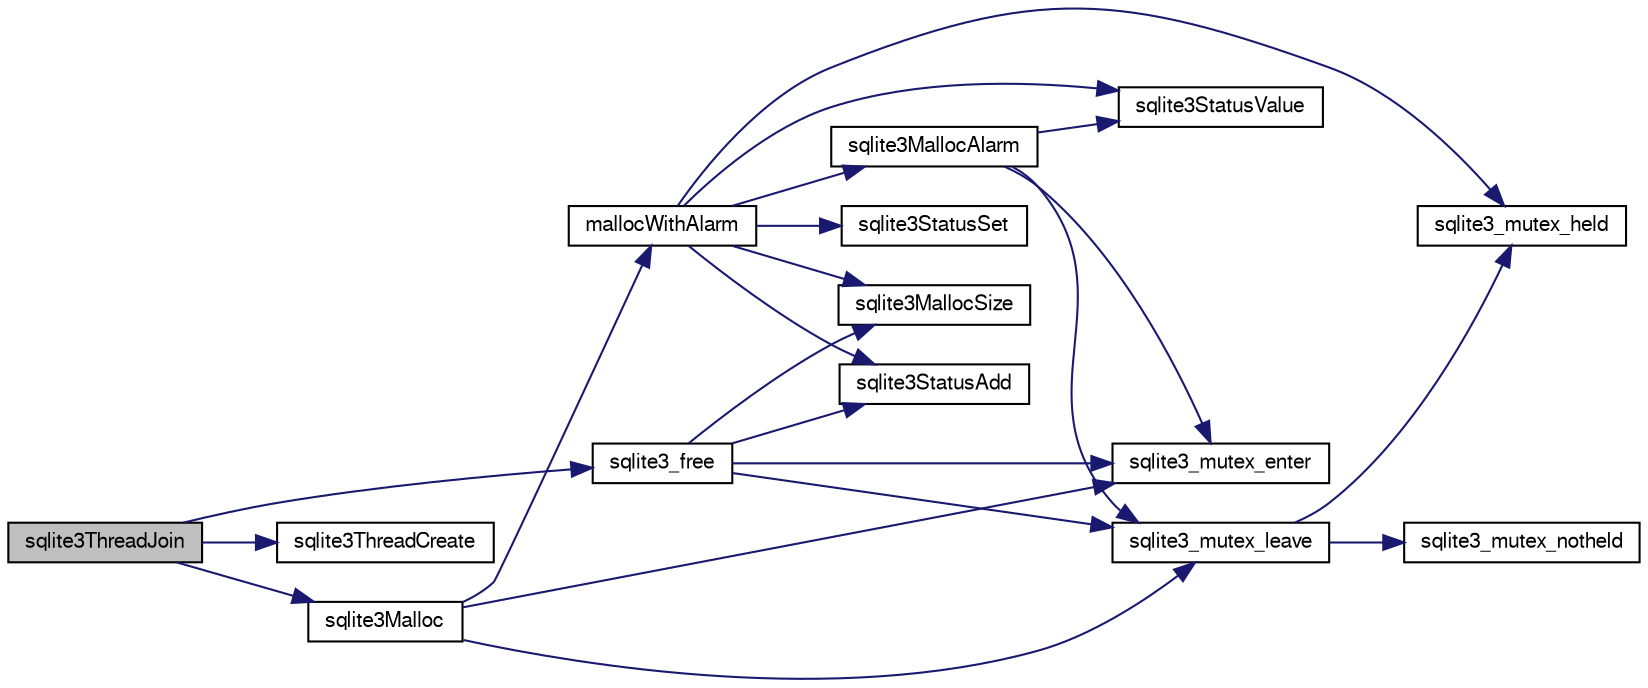 digraph "sqlite3ThreadJoin"
{
  edge [fontname="FreeSans",fontsize="10",labelfontname="FreeSans",labelfontsize="10"];
  node [fontname="FreeSans",fontsize="10",shape=record];
  rankdir="LR";
  Node722521 [label="sqlite3ThreadJoin",height=0.2,width=0.4,color="black", fillcolor="grey75", style="filled", fontcolor="black"];
  Node722521 -> Node722522 [color="midnightblue",fontsize="10",style="solid",fontname="FreeSans"];
  Node722522 [label="sqlite3_free",height=0.2,width=0.4,color="black", fillcolor="white", style="filled",URL="$sqlite3_8c.html#a6552349e36a8a691af5487999ab09519"];
  Node722522 -> Node722523 [color="midnightblue",fontsize="10",style="solid",fontname="FreeSans"];
  Node722523 [label="sqlite3_mutex_enter",height=0.2,width=0.4,color="black", fillcolor="white", style="filled",URL="$sqlite3_8c.html#a1c12cde690bd89f104de5cbad12a6bf5"];
  Node722522 -> Node722524 [color="midnightblue",fontsize="10",style="solid",fontname="FreeSans"];
  Node722524 [label="sqlite3StatusAdd",height=0.2,width=0.4,color="black", fillcolor="white", style="filled",URL="$sqlite3_8c.html#afa029f93586aeab4cc85360905dae9cd"];
  Node722522 -> Node722525 [color="midnightblue",fontsize="10",style="solid",fontname="FreeSans"];
  Node722525 [label="sqlite3MallocSize",height=0.2,width=0.4,color="black", fillcolor="white", style="filled",URL="$sqlite3_8c.html#acf5d2a5f35270bafb050bd2def576955"];
  Node722522 -> Node722526 [color="midnightblue",fontsize="10",style="solid",fontname="FreeSans"];
  Node722526 [label="sqlite3_mutex_leave",height=0.2,width=0.4,color="black", fillcolor="white", style="filled",URL="$sqlite3_8c.html#a5838d235601dbd3c1fa993555c6bcc93"];
  Node722526 -> Node722527 [color="midnightblue",fontsize="10",style="solid",fontname="FreeSans"];
  Node722527 [label="sqlite3_mutex_held",height=0.2,width=0.4,color="black", fillcolor="white", style="filled",URL="$sqlite3_8c.html#acf77da68932b6bc163c5e68547ecc3e7"];
  Node722526 -> Node722528 [color="midnightblue",fontsize="10",style="solid",fontname="FreeSans"];
  Node722528 [label="sqlite3_mutex_notheld",height=0.2,width=0.4,color="black", fillcolor="white", style="filled",URL="$sqlite3_8c.html#a83967c837c1c000d3b5adcfaa688f5dc"];
  Node722521 -> Node722529 [color="midnightblue",fontsize="10",style="solid",fontname="FreeSans"];
  Node722529 [label="sqlite3ThreadCreate",height=0.2,width=0.4,color="black", fillcolor="white", style="filled",URL="$sqlite3_8c.html#a7dcba51ea870cc37833e5b2a5a157bef"];
  Node722521 -> Node722530 [color="midnightblue",fontsize="10",style="solid",fontname="FreeSans"];
  Node722530 [label="sqlite3Malloc",height=0.2,width=0.4,color="black", fillcolor="white", style="filled",URL="$sqlite3_8c.html#a361a2eaa846b1885f123abe46f5d8b2b"];
  Node722530 -> Node722523 [color="midnightblue",fontsize="10",style="solid",fontname="FreeSans"];
  Node722530 -> Node722531 [color="midnightblue",fontsize="10",style="solid",fontname="FreeSans"];
  Node722531 [label="mallocWithAlarm",height=0.2,width=0.4,color="black", fillcolor="white", style="filled",URL="$sqlite3_8c.html#ab070d5cf8e48ec8a6a43cf025d48598b"];
  Node722531 -> Node722527 [color="midnightblue",fontsize="10",style="solid",fontname="FreeSans"];
  Node722531 -> Node722532 [color="midnightblue",fontsize="10",style="solid",fontname="FreeSans"];
  Node722532 [label="sqlite3StatusSet",height=0.2,width=0.4,color="black", fillcolor="white", style="filled",URL="$sqlite3_8c.html#afec7586c01fcb5ea17dc9d7725a589d9"];
  Node722531 -> Node722533 [color="midnightblue",fontsize="10",style="solid",fontname="FreeSans"];
  Node722533 [label="sqlite3StatusValue",height=0.2,width=0.4,color="black", fillcolor="white", style="filled",URL="$sqlite3_8c.html#a30b8ac296c6e200c1fa57708d52c6ef6"];
  Node722531 -> Node722534 [color="midnightblue",fontsize="10",style="solid",fontname="FreeSans"];
  Node722534 [label="sqlite3MallocAlarm",height=0.2,width=0.4,color="black", fillcolor="white", style="filled",URL="$sqlite3_8c.html#ada66988e8471d1198f3219c062377508"];
  Node722534 -> Node722533 [color="midnightblue",fontsize="10",style="solid",fontname="FreeSans"];
  Node722534 -> Node722526 [color="midnightblue",fontsize="10",style="solid",fontname="FreeSans"];
  Node722534 -> Node722523 [color="midnightblue",fontsize="10",style="solid",fontname="FreeSans"];
  Node722531 -> Node722525 [color="midnightblue",fontsize="10",style="solid",fontname="FreeSans"];
  Node722531 -> Node722524 [color="midnightblue",fontsize="10",style="solid",fontname="FreeSans"];
  Node722530 -> Node722526 [color="midnightblue",fontsize="10",style="solid",fontname="FreeSans"];
}

